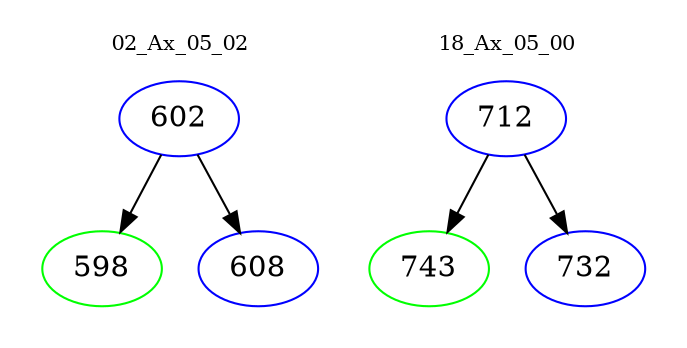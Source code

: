 digraph{
subgraph cluster_0 {
color = white
label = "02_Ax_05_02";
fontsize=10;
T0_602 [label="602", color="blue"]
T0_602 -> T0_598 [color="black"]
T0_598 [label="598", color="green"]
T0_602 -> T0_608 [color="black"]
T0_608 [label="608", color="blue"]
}
subgraph cluster_1 {
color = white
label = "18_Ax_05_00";
fontsize=10;
T1_712 [label="712", color="blue"]
T1_712 -> T1_743 [color="black"]
T1_743 [label="743", color="green"]
T1_712 -> T1_732 [color="black"]
T1_732 [label="732", color="blue"]
}
}

